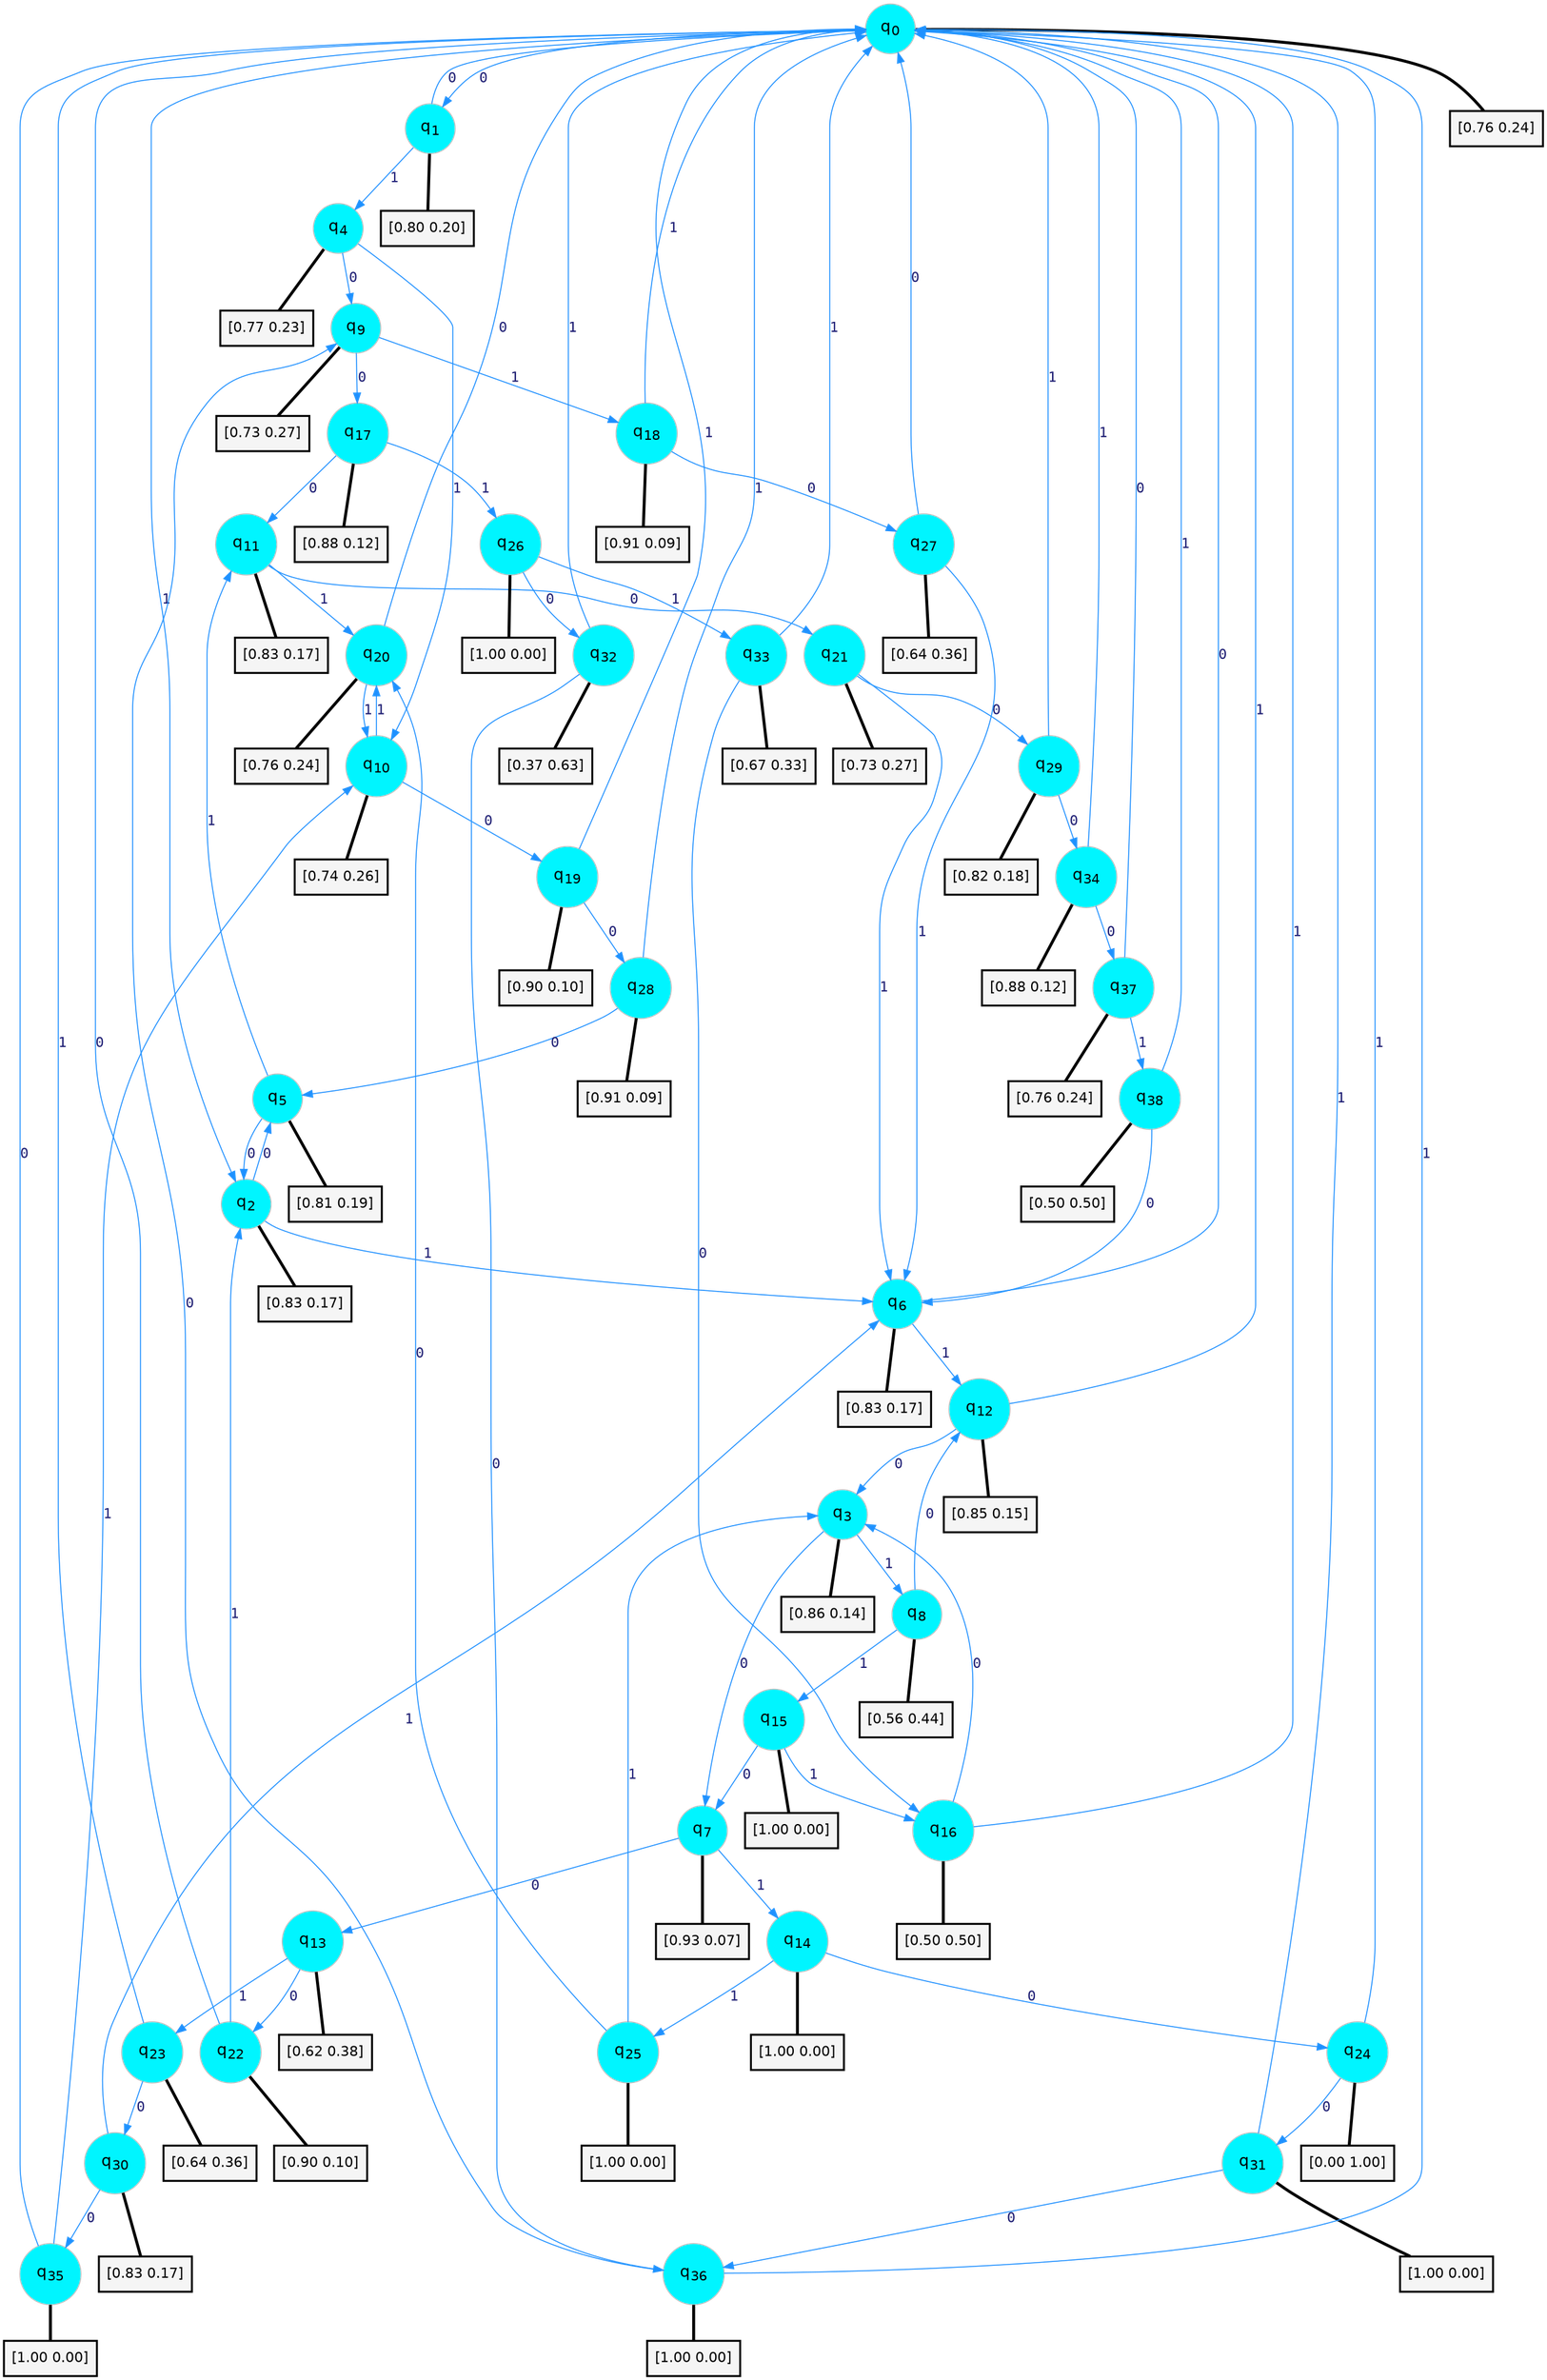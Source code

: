 digraph G {
graph [
bgcolor=transparent, dpi=300, rankdir=TD, size="40,25"];
node [
color=gray, fillcolor=turquoise1, fontcolor=black, fontname=Helvetica, fontsize=16, fontweight=bold, shape=circle, style=filled];
edge [
arrowsize=1, color=dodgerblue1, fontcolor=midnightblue, fontname=courier, fontweight=bold, penwidth=1, style=solid, weight=20];
0[label=<q<SUB>0</SUB>>];
1[label=<q<SUB>1</SUB>>];
2[label=<q<SUB>2</SUB>>];
3[label=<q<SUB>3</SUB>>];
4[label=<q<SUB>4</SUB>>];
5[label=<q<SUB>5</SUB>>];
6[label=<q<SUB>6</SUB>>];
7[label=<q<SUB>7</SUB>>];
8[label=<q<SUB>8</SUB>>];
9[label=<q<SUB>9</SUB>>];
10[label=<q<SUB>10</SUB>>];
11[label=<q<SUB>11</SUB>>];
12[label=<q<SUB>12</SUB>>];
13[label=<q<SUB>13</SUB>>];
14[label=<q<SUB>14</SUB>>];
15[label=<q<SUB>15</SUB>>];
16[label=<q<SUB>16</SUB>>];
17[label=<q<SUB>17</SUB>>];
18[label=<q<SUB>18</SUB>>];
19[label=<q<SUB>19</SUB>>];
20[label=<q<SUB>20</SUB>>];
21[label=<q<SUB>21</SUB>>];
22[label=<q<SUB>22</SUB>>];
23[label=<q<SUB>23</SUB>>];
24[label=<q<SUB>24</SUB>>];
25[label=<q<SUB>25</SUB>>];
26[label=<q<SUB>26</SUB>>];
27[label=<q<SUB>27</SUB>>];
28[label=<q<SUB>28</SUB>>];
29[label=<q<SUB>29</SUB>>];
30[label=<q<SUB>30</SUB>>];
31[label=<q<SUB>31</SUB>>];
32[label=<q<SUB>32</SUB>>];
33[label=<q<SUB>33</SUB>>];
34[label=<q<SUB>34</SUB>>];
35[label=<q<SUB>35</SUB>>];
36[label=<q<SUB>36</SUB>>];
37[label=<q<SUB>37</SUB>>];
38[label=<q<SUB>38</SUB>>];
39[label="[0.76 0.24]", shape=box,fontcolor=black, fontname=Helvetica, fontsize=14, penwidth=2, fillcolor=whitesmoke,color=black];
40[label="[0.80 0.20]", shape=box,fontcolor=black, fontname=Helvetica, fontsize=14, penwidth=2, fillcolor=whitesmoke,color=black];
41[label="[0.83 0.17]", shape=box,fontcolor=black, fontname=Helvetica, fontsize=14, penwidth=2, fillcolor=whitesmoke,color=black];
42[label="[0.86 0.14]", shape=box,fontcolor=black, fontname=Helvetica, fontsize=14, penwidth=2, fillcolor=whitesmoke,color=black];
43[label="[0.77 0.23]", shape=box,fontcolor=black, fontname=Helvetica, fontsize=14, penwidth=2, fillcolor=whitesmoke,color=black];
44[label="[0.81 0.19]", shape=box,fontcolor=black, fontname=Helvetica, fontsize=14, penwidth=2, fillcolor=whitesmoke,color=black];
45[label="[0.83 0.17]", shape=box,fontcolor=black, fontname=Helvetica, fontsize=14, penwidth=2, fillcolor=whitesmoke,color=black];
46[label="[0.93 0.07]", shape=box,fontcolor=black, fontname=Helvetica, fontsize=14, penwidth=2, fillcolor=whitesmoke,color=black];
47[label="[0.56 0.44]", shape=box,fontcolor=black, fontname=Helvetica, fontsize=14, penwidth=2, fillcolor=whitesmoke,color=black];
48[label="[0.73 0.27]", shape=box,fontcolor=black, fontname=Helvetica, fontsize=14, penwidth=2, fillcolor=whitesmoke,color=black];
49[label="[0.74 0.26]", shape=box,fontcolor=black, fontname=Helvetica, fontsize=14, penwidth=2, fillcolor=whitesmoke,color=black];
50[label="[0.83 0.17]", shape=box,fontcolor=black, fontname=Helvetica, fontsize=14, penwidth=2, fillcolor=whitesmoke,color=black];
51[label="[0.85 0.15]", shape=box,fontcolor=black, fontname=Helvetica, fontsize=14, penwidth=2, fillcolor=whitesmoke,color=black];
52[label="[0.62 0.38]", shape=box,fontcolor=black, fontname=Helvetica, fontsize=14, penwidth=2, fillcolor=whitesmoke,color=black];
53[label="[1.00 0.00]", shape=box,fontcolor=black, fontname=Helvetica, fontsize=14, penwidth=2, fillcolor=whitesmoke,color=black];
54[label="[1.00 0.00]", shape=box,fontcolor=black, fontname=Helvetica, fontsize=14, penwidth=2, fillcolor=whitesmoke,color=black];
55[label="[0.50 0.50]", shape=box,fontcolor=black, fontname=Helvetica, fontsize=14, penwidth=2, fillcolor=whitesmoke,color=black];
56[label="[0.88 0.12]", shape=box,fontcolor=black, fontname=Helvetica, fontsize=14, penwidth=2, fillcolor=whitesmoke,color=black];
57[label="[0.91 0.09]", shape=box,fontcolor=black, fontname=Helvetica, fontsize=14, penwidth=2, fillcolor=whitesmoke,color=black];
58[label="[0.90 0.10]", shape=box,fontcolor=black, fontname=Helvetica, fontsize=14, penwidth=2, fillcolor=whitesmoke,color=black];
59[label="[0.76 0.24]", shape=box,fontcolor=black, fontname=Helvetica, fontsize=14, penwidth=2, fillcolor=whitesmoke,color=black];
60[label="[0.73 0.27]", shape=box,fontcolor=black, fontname=Helvetica, fontsize=14, penwidth=2, fillcolor=whitesmoke,color=black];
61[label="[0.90 0.10]", shape=box,fontcolor=black, fontname=Helvetica, fontsize=14, penwidth=2, fillcolor=whitesmoke,color=black];
62[label="[0.64 0.36]", shape=box,fontcolor=black, fontname=Helvetica, fontsize=14, penwidth=2, fillcolor=whitesmoke,color=black];
63[label="[0.00 1.00]", shape=box,fontcolor=black, fontname=Helvetica, fontsize=14, penwidth=2, fillcolor=whitesmoke,color=black];
64[label="[1.00 0.00]", shape=box,fontcolor=black, fontname=Helvetica, fontsize=14, penwidth=2, fillcolor=whitesmoke,color=black];
65[label="[1.00 0.00]", shape=box,fontcolor=black, fontname=Helvetica, fontsize=14, penwidth=2, fillcolor=whitesmoke,color=black];
66[label="[0.64 0.36]", shape=box,fontcolor=black, fontname=Helvetica, fontsize=14, penwidth=2, fillcolor=whitesmoke,color=black];
67[label="[0.91 0.09]", shape=box,fontcolor=black, fontname=Helvetica, fontsize=14, penwidth=2, fillcolor=whitesmoke,color=black];
68[label="[0.82 0.18]", shape=box,fontcolor=black, fontname=Helvetica, fontsize=14, penwidth=2, fillcolor=whitesmoke,color=black];
69[label="[0.83 0.17]", shape=box,fontcolor=black, fontname=Helvetica, fontsize=14, penwidth=2, fillcolor=whitesmoke,color=black];
70[label="[1.00 0.00]", shape=box,fontcolor=black, fontname=Helvetica, fontsize=14, penwidth=2, fillcolor=whitesmoke,color=black];
71[label="[0.37 0.63]", shape=box,fontcolor=black, fontname=Helvetica, fontsize=14, penwidth=2, fillcolor=whitesmoke,color=black];
72[label="[0.67 0.33]", shape=box,fontcolor=black, fontname=Helvetica, fontsize=14, penwidth=2, fillcolor=whitesmoke,color=black];
73[label="[0.88 0.12]", shape=box,fontcolor=black, fontname=Helvetica, fontsize=14, penwidth=2, fillcolor=whitesmoke,color=black];
74[label="[1.00 0.00]", shape=box,fontcolor=black, fontname=Helvetica, fontsize=14, penwidth=2, fillcolor=whitesmoke,color=black];
75[label="[1.00 0.00]", shape=box,fontcolor=black, fontname=Helvetica, fontsize=14, penwidth=2, fillcolor=whitesmoke,color=black];
76[label="[0.76 0.24]", shape=box,fontcolor=black, fontname=Helvetica, fontsize=14, penwidth=2, fillcolor=whitesmoke,color=black];
77[label="[0.50 0.50]", shape=box,fontcolor=black, fontname=Helvetica, fontsize=14, penwidth=2, fillcolor=whitesmoke,color=black];
0->1 [label=0];
0->2 [label=1];
0->39 [arrowhead=none, penwidth=3,color=black];
1->0 [label=0];
1->4 [label=1];
1->40 [arrowhead=none, penwidth=3,color=black];
2->5 [label=0];
2->6 [label=1];
2->41 [arrowhead=none, penwidth=3,color=black];
3->7 [label=0];
3->8 [label=1];
3->42 [arrowhead=none, penwidth=3,color=black];
4->9 [label=0];
4->10 [label=1];
4->43 [arrowhead=none, penwidth=3,color=black];
5->2 [label=0];
5->11 [label=1];
5->44 [arrowhead=none, penwidth=3,color=black];
6->0 [label=0];
6->12 [label=1];
6->45 [arrowhead=none, penwidth=3,color=black];
7->13 [label=0];
7->14 [label=1];
7->46 [arrowhead=none, penwidth=3,color=black];
8->12 [label=0];
8->15 [label=1];
8->47 [arrowhead=none, penwidth=3,color=black];
9->17 [label=0];
9->18 [label=1];
9->48 [arrowhead=none, penwidth=3,color=black];
10->19 [label=0];
10->20 [label=1];
10->49 [arrowhead=none, penwidth=3,color=black];
11->21 [label=0];
11->20 [label=1];
11->50 [arrowhead=none, penwidth=3,color=black];
12->3 [label=0];
12->0 [label=1];
12->51 [arrowhead=none, penwidth=3,color=black];
13->22 [label=0];
13->23 [label=1];
13->52 [arrowhead=none, penwidth=3,color=black];
14->24 [label=0];
14->25 [label=1];
14->53 [arrowhead=none, penwidth=3,color=black];
15->7 [label=0];
15->16 [label=1];
15->54 [arrowhead=none, penwidth=3,color=black];
16->3 [label=0];
16->0 [label=1];
16->55 [arrowhead=none, penwidth=3,color=black];
17->11 [label=0];
17->26 [label=1];
17->56 [arrowhead=none, penwidth=3,color=black];
18->27 [label=0];
18->0 [label=1];
18->57 [arrowhead=none, penwidth=3,color=black];
19->28 [label=0];
19->0 [label=1];
19->58 [arrowhead=none, penwidth=3,color=black];
20->0 [label=0];
20->10 [label=1];
20->59 [arrowhead=none, penwidth=3,color=black];
21->29 [label=0];
21->6 [label=1];
21->60 [arrowhead=none, penwidth=3,color=black];
22->0 [label=0];
22->2 [label=1];
22->61 [arrowhead=none, penwidth=3,color=black];
23->30 [label=0];
23->0 [label=1];
23->62 [arrowhead=none, penwidth=3,color=black];
24->31 [label=0];
24->0 [label=1];
24->63 [arrowhead=none, penwidth=3,color=black];
25->20 [label=0];
25->3 [label=1];
25->64 [arrowhead=none, penwidth=3,color=black];
26->32 [label=0];
26->33 [label=1];
26->65 [arrowhead=none, penwidth=3,color=black];
27->0 [label=0];
27->6 [label=1];
27->66 [arrowhead=none, penwidth=3,color=black];
28->5 [label=0];
28->0 [label=1];
28->67 [arrowhead=none, penwidth=3,color=black];
29->34 [label=0];
29->0 [label=1];
29->68 [arrowhead=none, penwidth=3,color=black];
30->35 [label=0];
30->6 [label=1];
30->69 [arrowhead=none, penwidth=3,color=black];
31->36 [label=0];
31->0 [label=1];
31->70 [arrowhead=none, penwidth=3,color=black];
32->36 [label=0];
32->0 [label=1];
32->71 [arrowhead=none, penwidth=3,color=black];
33->16 [label=0];
33->0 [label=1];
33->72 [arrowhead=none, penwidth=3,color=black];
34->37 [label=0];
34->0 [label=1];
34->73 [arrowhead=none, penwidth=3,color=black];
35->0 [label=0];
35->10 [label=1];
35->74 [arrowhead=none, penwidth=3,color=black];
36->9 [label=0];
36->0 [label=1];
36->75 [arrowhead=none, penwidth=3,color=black];
37->0 [label=0];
37->38 [label=1];
37->76 [arrowhead=none, penwidth=3,color=black];
38->6 [label=0];
38->0 [label=1];
38->77 [arrowhead=none, penwidth=3,color=black];
}

